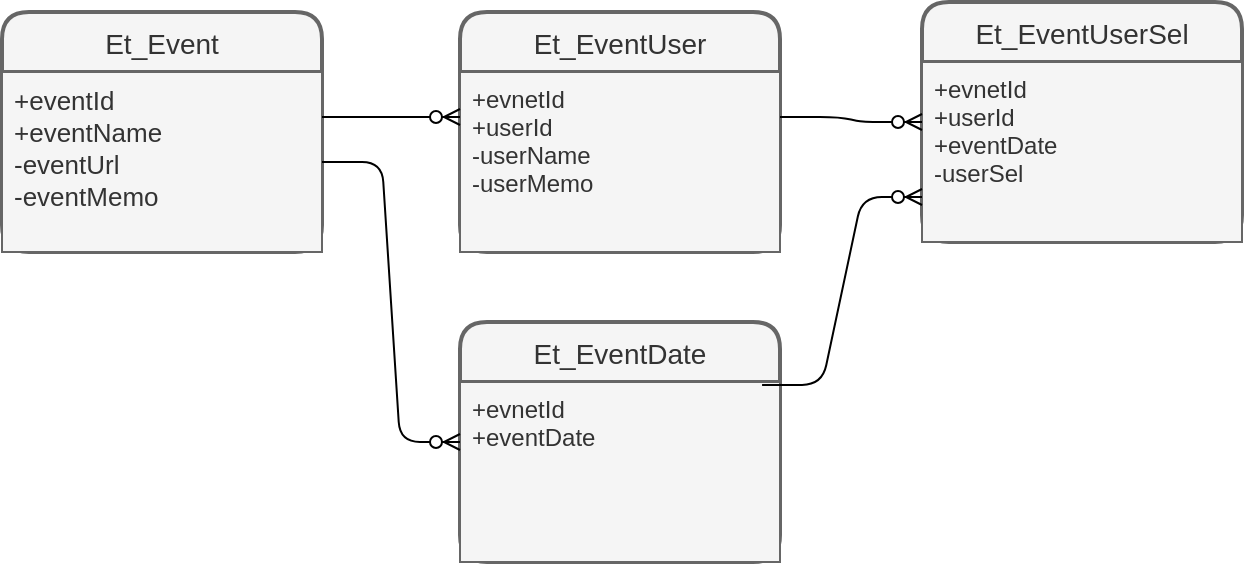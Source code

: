 <mxfile>
    <diagram id="jupkauruakj7T1omOVFq" name="ページ1">
        <mxGraphModel dx="1039" dy="725" grid="1" gridSize="10" guides="1" tooltips="1" connect="1" arrows="1" fold="1" page="1" pageScale="1" pageWidth="827" pageHeight="1169" math="0" shadow="0">
            <root>
                <mxCell id="0"/>
                <mxCell id="1" parent="0"/>
                <mxCell id="2" value="Et_Event" style="swimlane;childLayout=stackLayout;horizontal=1;startSize=30;horizontalStack=0;rounded=1;fontSize=14;fontStyle=0;strokeWidth=2;resizeParent=0;resizeLast=1;shadow=0;dashed=0;align=center;fillColor=#f5f5f5;fontColor=#333333;strokeColor=#666666;" parent="1" vertex="1">
                    <mxGeometry x="80" y="75" width="160" height="120" as="geometry"/>
                </mxCell>
                <mxCell id="3" value="+eventId&#10;+eventName&#10;-eventUrl&#10;-eventMemo&#10;&#10;" style="align=left;strokeColor=#666666;fillColor=#f5f5f5;spacingLeft=4;fontSize=13;verticalAlign=top;resizable=0;rotatable=0;part=1;fontColor=#333333;" parent="2" vertex="1">
                    <mxGeometry y="30" width="160" height="90" as="geometry"/>
                </mxCell>
                <mxCell id="4" value="Et_EventDate" style="swimlane;childLayout=stackLayout;horizontal=1;startSize=30;horizontalStack=0;rounded=1;fontSize=14;fontStyle=0;strokeWidth=2;resizeParent=0;resizeLast=1;shadow=0;dashed=0;align=center;fillColor=#f5f5f5;fontColor=#333333;strokeColor=#666666;" parent="1" vertex="1">
                    <mxGeometry x="309" y="230" width="160" height="120" as="geometry"/>
                </mxCell>
                <mxCell id="5" value="+evnetId&#10;+eventDate&#10;" style="align=left;strokeColor=#666666;fillColor=#f5f5f5;spacingLeft=4;fontSize=12;verticalAlign=top;resizable=0;rotatable=0;part=1;fontColor=#333333;" parent="4" vertex="1">
                    <mxGeometry y="30" width="160" height="90" as="geometry"/>
                </mxCell>
                <mxCell id="11" value="Et_EventUser" style="swimlane;childLayout=stackLayout;horizontal=1;startSize=30;horizontalStack=0;rounded=1;fontSize=14;fontStyle=0;strokeWidth=2;resizeParent=0;resizeLast=1;shadow=0;dashed=0;align=center;fillColor=#f5f5f5;fontColor=#333333;strokeColor=#666666;" parent="1" vertex="1">
                    <mxGeometry x="309" y="75" width="160" height="120" as="geometry"/>
                </mxCell>
                <mxCell id="12" value="+evnetId&#10;+userId&#10;-userName&#10;-userMemo&#10;" style="align=left;strokeColor=#666666;fillColor=#f5f5f5;spacingLeft=4;fontSize=12;verticalAlign=top;resizable=0;rotatable=0;part=1;fontColor=#333333;" parent="11" vertex="1">
                    <mxGeometry y="30" width="160" height="90" as="geometry"/>
                </mxCell>
                <mxCell id="14" value="Et_EventUserSel" style="swimlane;childLayout=stackLayout;horizontal=1;startSize=30;horizontalStack=0;rounded=1;fontSize=14;fontStyle=0;strokeWidth=2;resizeParent=0;resizeLast=1;shadow=0;dashed=0;align=center;fillColor=#f5f5f5;fontColor=#333333;strokeColor=#666666;" parent="1" vertex="1">
                    <mxGeometry x="540" y="70" width="160" height="120" as="geometry"/>
                </mxCell>
                <mxCell id="15" value="+evnetId&#10;+userId&#10;+eventDate&#10;-userSel&#10;" style="align=left;strokeColor=#666666;fillColor=#f5f5f5;spacingLeft=4;fontSize=12;verticalAlign=top;resizable=0;rotatable=0;part=1;fontColor=#333333;" parent="14" vertex="1">
                    <mxGeometry y="30" width="160" height="90" as="geometry"/>
                </mxCell>
                <mxCell id="20" value="" style="edgeStyle=entityRelationEdgeStyle;fontSize=12;html=1;endArrow=ERzeroToMany;endFill=1;exitX=1;exitY=0.25;exitDx=0;exitDy=0;entryX=0;entryY=0.25;entryDx=0;entryDy=0;" parent="1" source="3" target="12" edge="1">
                    <mxGeometry width="100" height="100" relative="1" as="geometry">
                        <mxPoint x="259" y="415" as="sourcePoint"/>
                        <mxPoint x="359" y="315" as="targetPoint"/>
                    </mxGeometry>
                </mxCell>
                <mxCell id="24" value="" style="edgeStyle=entityRelationEdgeStyle;fontSize=12;html=1;endArrow=ERzeroToMany;endFill=1;" parent="1" source="3" target="4" edge="1">
                    <mxGeometry width="100" height="100" relative="1" as="geometry">
                        <mxPoint x="190" y="410" as="sourcePoint"/>
                        <mxPoint x="290" y="310" as="targetPoint"/>
                    </mxGeometry>
                </mxCell>
                <mxCell id="25" value="" style="edgeStyle=entityRelationEdgeStyle;fontSize=12;html=1;endArrow=ERzeroToMany;endFill=1;exitX=1;exitY=0.25;exitDx=0;exitDy=0;" parent="1" source="12" target="14" edge="1">
                    <mxGeometry width="100" height="100" relative="1" as="geometry">
                        <mxPoint x="470" y="150" as="sourcePoint"/>
                        <mxPoint x="290" y="310" as="targetPoint"/>
                    </mxGeometry>
                </mxCell>
                <mxCell id="26" value="" style="edgeStyle=entityRelationEdgeStyle;fontSize=12;html=1;endArrow=ERzeroToMany;endFill=1;entryX=0;entryY=0.75;entryDx=0;entryDy=0;exitX=0.944;exitY=0.016;exitDx=0;exitDy=0;exitPerimeter=0;" parent="1" source="5" target="15" edge="1">
                    <mxGeometry width="100" height="100" relative="1" as="geometry">
                        <mxPoint x="470" y="270" as="sourcePoint"/>
                        <mxPoint x="550" y="140" as="targetPoint"/>
                    </mxGeometry>
                </mxCell>
            </root>
        </mxGraphModel>
    </diagram>
</mxfile>